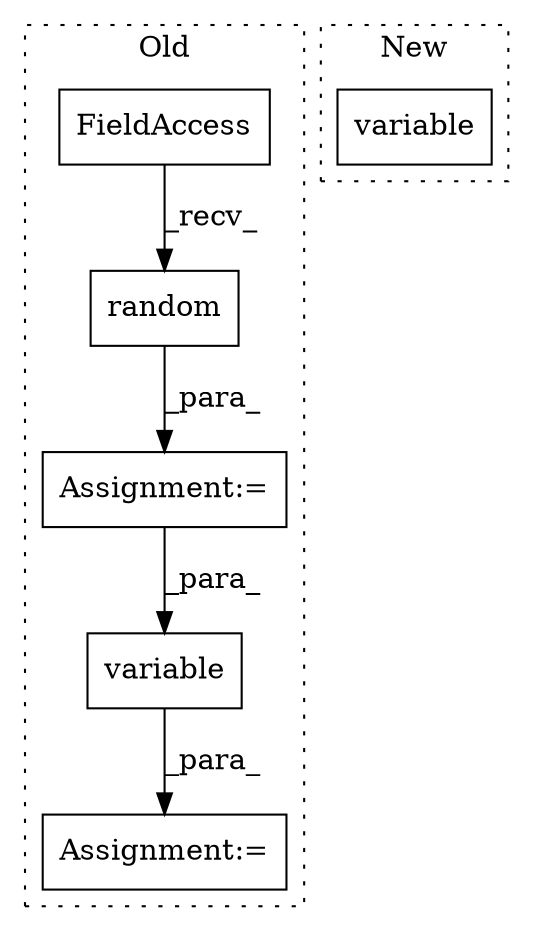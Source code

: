 digraph G {
subgraph cluster0 {
1 [label="random" a="32" s="64915,64929" l="7,1" shape="box"];
3 [label="FieldAccess" a="22" s="64902" l="12" shape="box"];
4 [label="variable" a="32" s="64971,64981" l="9,1" shape="box"];
5 [label="Assignment:=" a="7" s="64941" l="1" shape="box"];
6 [label="Assignment:=" a="7" s="64901" l="1" shape="box"];
label = "Old";
style="dotted";
}
subgraph cluster1 {
2 [label="variable" a="32" s="53255,53268" l="9,1" shape="box"];
label = "New";
style="dotted";
}
1 -> 6 [label="_para_"];
3 -> 1 [label="_recv_"];
4 -> 5 [label="_para_"];
6 -> 4 [label="_para_"];
}